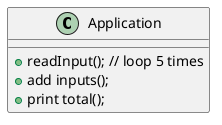 @startuml


class Application {
    + readInput(); // loop 5 times
    + add inputs();
    + print total();

}




@enduml